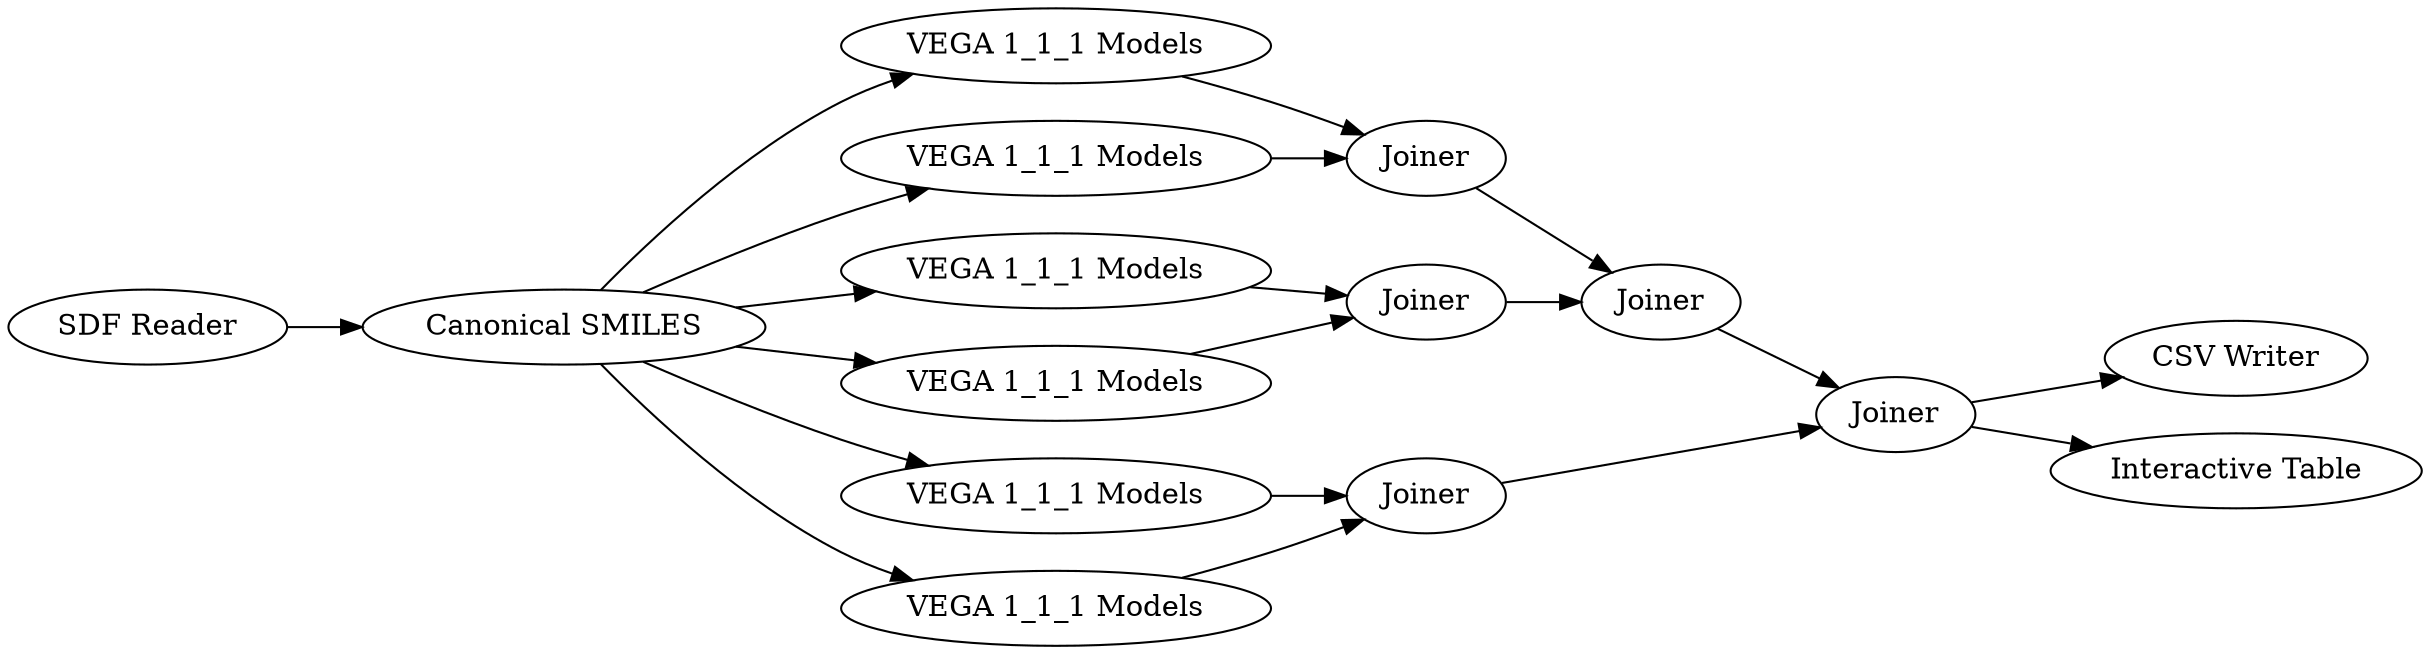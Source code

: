 digraph {
	42 -> 44
	41 -> 43
	32 -> 36
	49 -> 32
	37 -> 41
	32 -> 37
	39 -> 42
	38 -> 42
	40 -> 43
	32 -> 35
	32 -> 38
	36 -> 41
	44 -> 50
	30 -> 40
	32 -> 30
	35 -> 40
	43 -> 44
	32 -> 39
	44 -> 34
	43 [label=Joiner]
	35 [label="VEGA 1_1_1 Models"]
	44 [label=Joiner]
	42 [label=Joiner]
	34 [label="Interactive Table"]
	41 [label=Joiner]
	50 [label="CSV Writer"]
	49 [label="SDF Reader"]
	36 [label="VEGA 1_1_1 Models"]
	40 [label=Joiner]
	32 [label="Canonical SMILES"]
	39 [label="VEGA 1_1_1 Models"]
	30 [label="VEGA 1_1_1 Models"]
	38 [label="VEGA 1_1_1 Models"]
	37 [label="VEGA 1_1_1 Models"]
	rankdir=LR
}
